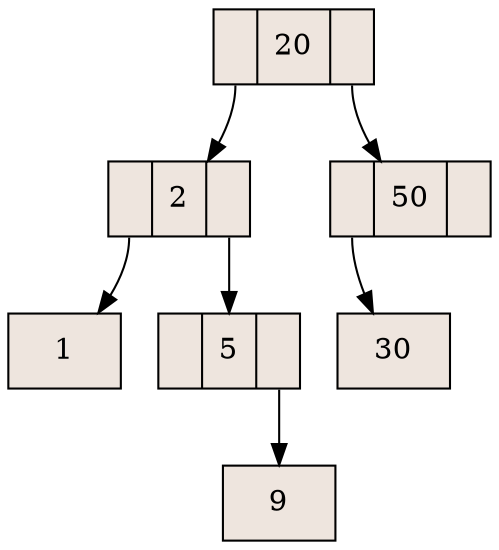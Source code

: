 digraph grafica{
rankdir=TB;
node [shape = record, style=filled, fillcolor=seashell2];
nodo20 [ label ="<C0>|20|<C1>"];
nodo2 [ label ="<C0>|2|<C1>"];
nodo1 [ label ="1"];
nodo2:C0->nodo1
nodo5 [ label ="<C0>|5|<C1>"];
nodo9 [ label ="9"];
nodo5:C1->nodo9
nodo2:C1->nodo5
nodo20:C0->nodo2
nodo50 [ label ="<C0>|50|<C1>"];
nodo30 [ label ="30"];
nodo50:C0->nodo30
nodo20:C1->nodo50
}
